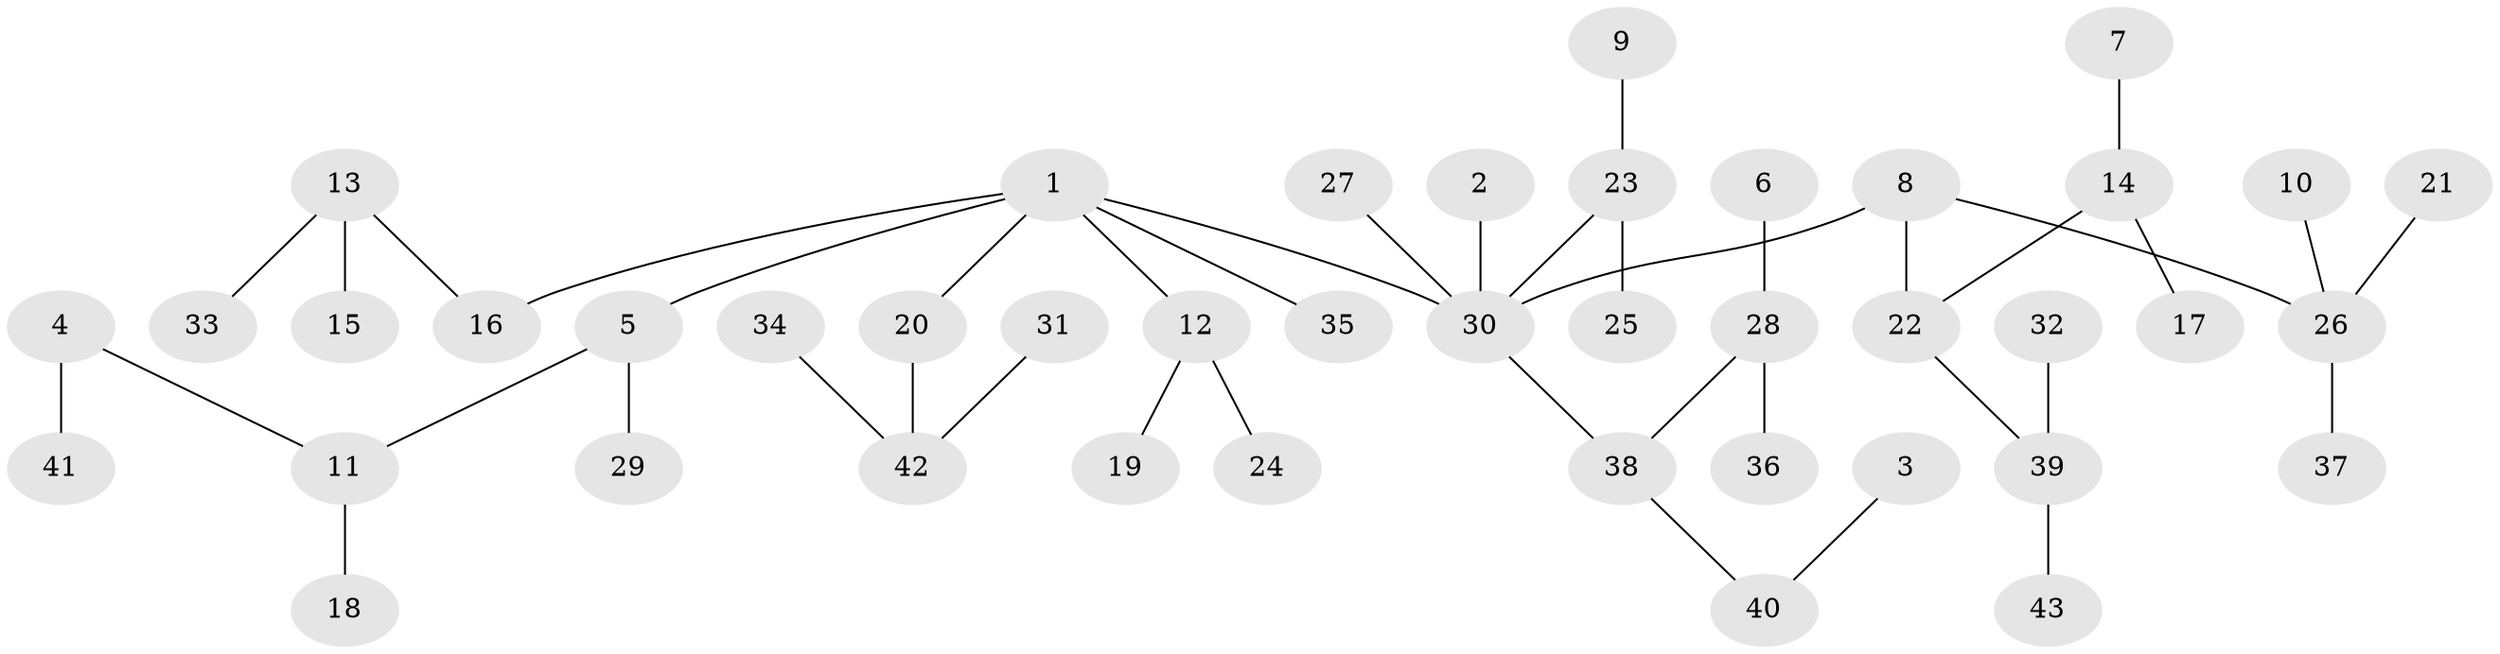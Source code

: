 // original degree distribution, {6: 0.011764705882352941, 7: 0.011764705882352941, 4: 0.058823529411764705, 2: 0.2235294117647059, 3: 0.12941176470588237, 5: 0.047058823529411764, 1: 0.5176470588235295}
// Generated by graph-tools (version 1.1) at 2025/50/03/09/25 03:50:15]
// undirected, 43 vertices, 42 edges
graph export_dot {
graph [start="1"]
  node [color=gray90,style=filled];
  1;
  2;
  3;
  4;
  5;
  6;
  7;
  8;
  9;
  10;
  11;
  12;
  13;
  14;
  15;
  16;
  17;
  18;
  19;
  20;
  21;
  22;
  23;
  24;
  25;
  26;
  27;
  28;
  29;
  30;
  31;
  32;
  33;
  34;
  35;
  36;
  37;
  38;
  39;
  40;
  41;
  42;
  43;
  1 -- 5 [weight=1.0];
  1 -- 12 [weight=1.0];
  1 -- 16 [weight=1.0];
  1 -- 20 [weight=1.0];
  1 -- 30 [weight=1.0];
  1 -- 35 [weight=1.0];
  2 -- 30 [weight=1.0];
  3 -- 40 [weight=1.0];
  4 -- 11 [weight=1.0];
  4 -- 41 [weight=1.0];
  5 -- 11 [weight=1.0];
  5 -- 29 [weight=1.0];
  6 -- 28 [weight=1.0];
  7 -- 14 [weight=1.0];
  8 -- 22 [weight=1.0];
  8 -- 26 [weight=1.0];
  8 -- 30 [weight=1.0];
  9 -- 23 [weight=1.0];
  10 -- 26 [weight=1.0];
  11 -- 18 [weight=1.0];
  12 -- 19 [weight=1.0];
  12 -- 24 [weight=1.0];
  13 -- 15 [weight=1.0];
  13 -- 16 [weight=1.0];
  13 -- 33 [weight=1.0];
  14 -- 17 [weight=1.0];
  14 -- 22 [weight=1.0];
  20 -- 42 [weight=1.0];
  21 -- 26 [weight=1.0];
  22 -- 39 [weight=1.0];
  23 -- 25 [weight=1.0];
  23 -- 30 [weight=1.0];
  26 -- 37 [weight=1.0];
  27 -- 30 [weight=1.0];
  28 -- 36 [weight=1.0];
  28 -- 38 [weight=1.0];
  30 -- 38 [weight=1.0];
  31 -- 42 [weight=1.0];
  32 -- 39 [weight=1.0];
  34 -- 42 [weight=1.0];
  38 -- 40 [weight=1.0];
  39 -- 43 [weight=1.0];
}
